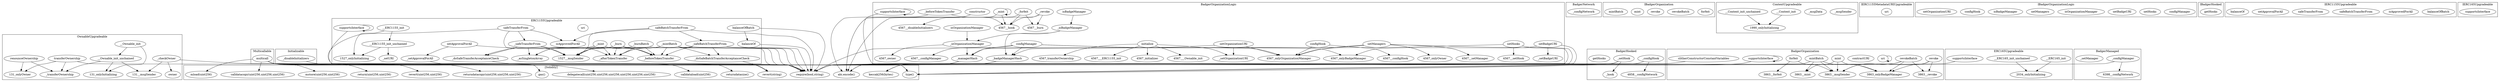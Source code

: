 strict digraph {
subgraph cluster_4567_BadgerOrganizationLogic {
label = "BadgerOrganizationLogic"
"4567_supportsInterface" [label="supportsInterface"]
"4567__setBadgeURI" [label="_setBadgeURI"]
"4567_setBadgeURI" [label="setBadgeURI"]
"4567_setManagers" [label="setManagers"]
"4567_setOrganizationURI" [label="setOrganizationURI"]
"4567__isOrganizationManager" [label="_isOrganizationManager"]
"4567__setOrganizationURI" [label="_setOrganizationURI"]
"4567__mint" [label="_mint"]
"4567__forfeit" [label="_forfeit"]
"4567__beforeTokenTransfer" [label="_beforeTokenTransfer"]
"4567_configHook" [label="configHook"]
"4567_initialize" [label="initialize"]
"4567_isOrganizationManager" [label="isOrganizationManager"]
"4567__isBadgeManager" [label="_isBadgeManager"]
"4567__badgeManagerHash" [label="_badgeManagerHash"]
"4567_setHooks" [label="setHooks"]
"4567_configManager" [label="configManager"]
"4567__revoke" [label="_revoke"]
"4567_isBadgeManager" [label="isBadgeManager"]
"4567__managerHash" [label="_managerHash"]
"4567_constructor" [label="constructor"]
"4567_isOrganizationManager" -> "4567__isOrganizationManager"
"4567_setBadgeURI" -> "4567_onlyBadgeManager"
"4567__isOrganizationManager" -> "4567__managerHash"
"4567__beforeTokenTransfer" -> "4567__hook"
"4567_setHooks" -> "4567__setHook"
"4567__mint" -> "4567__hook"
"4567_configManager" -> "4567__managerHash"
"4567__revoke" -> "4567__hook"
"4567_setManagers" -> "4567_onlyOrganizationManager"
"4567_configManager" -> "4567_onlyBadgeManager"
"4567_initialize" -> "4567_transferOwnership"
"4567_configManager" -> "4567__badgeManagerHash"
"4567_initialize" -> "4567_initializer"
"4567_initialize" -> "4567___ERC1155_init"
"4567_configHook" -> "4567_onlyOrganizationManager"
"4567__revoke" -> "4567__burn"
"4567__forfeit" -> "4567__hook"
"4567_setHooks" -> "4567_onlyOrganizationManager"
"4567_setOrganizationURI" -> "4567_onlyOrganizationManager"
"4567__isBadgeManager" -> "4567__isOrganizationManager"
"4567_supportsInterface" -> "4567_supportsInterface"
"4567_setManagers" -> "4567_onlyOwner"
"4567_setManagers" -> "4567__setManager"
"4567_initialize" -> "4567___Ownable_init"
"4567_isBadgeManager" -> "4567__isBadgeManager"
"4567_configHook" -> "4567__configHook"
"4567_setManagers" -> "4567__badgeManagerHash"
"4567_configManager" -> "4567_onlyOrganizationManager"
"4567_setBadgeURI" -> "4567__setBadgeURI"
"4567__isOrganizationManager" -> "4567_owner"
"4567_initialize" -> "4567__setOrganizationURI"
"4567__forfeit" -> "4567__burn"
"4567_configManager" -> "4567__configManager"
"4567_constructor" -> "4567__disableInitializers"
"4567__mint" -> "4567__mint"
"4567_setOrganizationURI" -> "4567__setOrganizationURI"
"4567__isBadgeManager" -> "4567__badgeManagerHash"
"4567_setManagers" -> "4567__managerHash"
}subgraph cluster_131_OwnableUpgradeable {
label = "OwnableUpgradeable"
"131__transferOwnership" [label="_transferOwnership"]
"131___Ownable_init" [label="__Ownable_init"]
"131_owner" [label="owner"]
"131_renounceOwnership" [label="renounceOwnership"]
"131__checkOwner" [label="_checkOwner"]
"131___Ownable_init_unchained" [label="__Ownable_init_unchained"]
"131_transferOwnership" [label="transferOwnership"]
"131_transferOwnership" -> "131_onlyOwner"
"131___Ownable_init_unchained" -> "131__transferOwnership"
"131_renounceOwnership" -> "131__transferOwnership"
"131__checkOwner" -> "131__msgSender"
"131___Ownable_init_unchained" -> "131__msgSender"
"131___Ownable_init_unchained" -> "131_onlyInitializing"
"131___Ownable_init" -> "131_onlyInitializing"
"131_transferOwnership" -> "131__transferOwnership"
"131___Ownable_init" -> "131___Ownable_init_unchained"
"131__checkOwner" -> "131_owner"
"131_renounceOwnership" -> "131_onlyOwner"
}subgraph cluster_3588_BadgerNetwork {
label = "BadgerNetwork"
"3588__configNetwork" [label="_configNetwork"]
}subgraph cluster_6212_IBadgerOrganization {
label = "IBadgerOrganization"
"6212_forfeit" [label="forfeit"]
"6212_revokeBatch" [label="revokeBatch"]
"6212_revoke" [label="revoke"]
"6212_mint" [label="mint"]
"6212_mintBatch" [label="mintBatch"]
}subgraph cluster_1990_ContextUpgradeable {
label = "ContextUpgradeable"
"1990__msgSender" [label="_msgSender"]
"1990__msgData" [label="_msgData"]
"1990___Context_init" [label="__Context_init"]
"1990___Context_init_unchained" [label="__Context_init_unchained"]
"1990___Context_init_unchained" -> "1990_onlyInitializing"
"1990___Context_init" -> "1990_onlyInitializing"
}subgraph cluster_4858_BadgerHooked {
label = "BadgerHooked"
"4858__setHook" [label="_setHook"]
"4858__configHook" [label="_configHook"]
"4858_getHooks" [label="getHooks"]
"4858__hook" [label="_hook"]
"4858__configHook" -> "4858__configNetwork"
"4858__setHook" -> "4858__hook"
}subgraph cluster_1705_IERC1155MetadataURIUpgradeable {
label = "IERC1155MetadataURIUpgradeable"
"1705_uri" [label="uri"]
}subgraph cluster_6698_Multicallable {
label = "Multicallable"
"6698_multicall" [label="multicall"]
}subgraph cluster_282_Initializable {
label = "Initializable"
"282__disableInitializers" [label="_disableInitializers"]
}subgraph cluster_3863_BadgerOrganization {
label = "BadgerOrganization"
"3863_slitherConstructorConstantVariables" [label="slitherConstructorConstantVariables"]
"3863_supportsInterface" [label="supportsInterface"]
"3863_uri" [label="uri"]
"3863_contractURI" [label="contractURI"]
"3863_revokeBatch" [label="revokeBatch"]
"3863_mintBatch" [label="mintBatch"]
"3863_revoke" [label="revoke"]
"3863_mint" [label="mint"]
"3863_forfeit" [label="forfeit"]
"3863_supportsInterface" -> "3863_supportsInterface"
"3863_mintBatch" -> "3863__mint"
"3863_revoke" -> "3863_onlyBadgeManager"
"3863_mintBatch" -> "3863__msgSender"
"3863_mintBatch" -> "3863_onlyBadgeManager"
"3863_revoke" -> "3863__revoke"
"3863_revokeBatch" -> "3863__msgSender"
"3863_mint" -> "3863__mint"
"3863_mint" -> "3863__msgSender"
"3863_revoke" -> "3863__msgSender"
"3863_forfeit" -> "3863__forfeit"
"3863_uri" -> "3863_uri"
"3863_mint" -> "3863_onlyBadgeManager"
"3863_forfeit" -> "3863__msgSender"
"3863_revokeBatch" -> "3863_onlyBadgeManager"
"3863_revokeBatch" -> "3863__revoke"
}subgraph cluster_6318_IBadgerOrganizationLogic {
label = "IBadgerOrganizationLogic"
"6318_configManager" [label="configManager"]
"6318_setHooks" [label="setHooks"]
"6318_setBadgeURI" [label="setBadgeURI"]
"6318_isOrganizationManager" [label="isOrganizationManager"]
"6318_setManagers" [label="setManagers"]
"6318_isBadgeManager" [label="isBadgeManager"]
"6318_configHook" [label="configHook"]
"6318_setOrganizationURI" [label="setOrganizationURI"]
}subgraph cluster_2034_ERC165Upgradeable {
label = "ERC165Upgradeable"
"2034___ERC165_init" [label="__ERC165_init"]
"2034_supportsInterface" [label="supportsInterface"]
"2034___ERC165_init_unchained" [label="__ERC165_init_unchained"]
"2034___ERC165_init_unchained" -> "2034_onlyInitializing"
"2034___ERC165_init" -> "2034_onlyInitializing"
}subgraph cluster_6134_IBadgerHooked {
label = "IBadgerHooked"
"6134_getHooks" [label="getHooks"]
}subgraph cluster_1527_ERC1155Upgradeable {
label = "ERC1155Upgradeable"
"1527__burn" [label="_burn"]
"1527__setURI" [label="_setURI"]
"1527__mintBatch" [label="_mintBatch"]
"1527__mint" [label="_mint"]
"1527___ERC1155_init" [label="__ERC1155_init"]
"1527__safeBatchTransferFrom" [label="_safeBatchTransferFrom"]
"1527___ERC1155_init_unchained" [label="__ERC1155_init_unchained"]
"1527__asSingletonArray" [label="_asSingletonArray"]
"1527_safeBatchTransferFrom" [label="safeBatchTransferFrom"]
"1527__beforeTokenTransfer" [label="_beforeTokenTransfer"]
"1527_isApprovedForAll" [label="isApprovedForAll"]
"1527__setApprovalForAll" [label="_setApprovalForAll"]
"1527__safeTransferFrom" [label="_safeTransferFrom"]
"1527_uri" [label="uri"]
"1527_balanceOf" [label="balanceOf"]
"1527__doSafeBatchTransferAcceptanceCheck" [label="_doSafeBatchTransferAcceptanceCheck"]
"1527__doSafeTransferAcceptanceCheck" [label="_doSafeTransferAcceptanceCheck"]
"1527__afterTokenTransfer" [label="_afterTokenTransfer"]
"1527_setApprovalForAll" [label="setApprovalForAll"]
"1527_supportsInterface" [label="supportsInterface"]
"1527_safeTransferFrom" [label="safeTransferFrom"]
"1527_balanceOfBatch" [label="balanceOfBatch"]
"1527__burnBatch" [label="_burnBatch"]
"1527_safeBatchTransferFrom" -> "1527__msgSender"
"1527___ERC1155_init_unchained" -> "1527_onlyInitializing"
"1527_safeTransferFrom" -> "1527__msgSender"
"1527___ERC1155_init_unchained" -> "1527__setURI"
"1527__mint" -> "1527__msgSender"
"1527__safeBatchTransferFrom" -> "1527__beforeTokenTransfer"
"1527__safeBatchTransferFrom" -> "1527__afterTokenTransfer"
"1527__burnBatch" -> "1527__msgSender"
"1527__mintBatch" -> "1527__msgSender"
"1527__mintBatch" -> "1527__afterTokenTransfer"
"1527___ERC1155_init" -> "1527_onlyInitializing"
"1527__burn" -> "1527__afterTokenTransfer"
"1527__mintBatch" -> "1527__beforeTokenTransfer"
"1527__safeTransferFrom" -> "1527__beforeTokenTransfer"
"1527__burn" -> "1527__msgSender"
"1527___ERC1155_init" -> "1527___ERC1155_init_unchained"
"1527__safeTransferFrom" -> "1527__afterTokenTransfer"
"1527_safeBatchTransferFrom" -> "1527__safeBatchTransferFrom"
"1527__safeTransferFrom" -> "1527__msgSender"
"1527__burnBatch" -> "1527__afterTokenTransfer"
"1527_balanceOfBatch" -> "1527_balanceOf"
"1527__burnBatch" -> "1527__beforeTokenTransfer"
"1527_setApprovalForAll" -> "1527__msgSender"
"1527__safeBatchTransferFrom" -> "1527__doSafeBatchTransferAcceptanceCheck"
"1527__burn" -> "1527__asSingletonArray"
"1527_setApprovalForAll" -> "1527__setApprovalForAll"
"1527__mint" -> "1527__afterTokenTransfer"
"1527_safeTransferFrom" -> "1527__safeTransferFrom"
"1527__safeTransferFrom" -> "1527__asSingletonArray"
"1527__mint" -> "1527__doSafeTransferAcceptanceCheck"
"1527__mint" -> "1527__beforeTokenTransfer"
"1527_supportsInterface" -> "1527_supportsInterface"
"1527__safeTransferFrom" -> "1527__doSafeTransferAcceptanceCheck"
"1527_safeBatchTransferFrom" -> "1527_isApprovedForAll"
"1527__mintBatch" -> "1527__doSafeBatchTransferAcceptanceCheck"
"1527__mint" -> "1527__asSingletonArray"
"1527_safeTransferFrom" -> "1527_isApprovedForAll"
"1527__burn" -> "1527__beforeTokenTransfer"
"1527__safeBatchTransferFrom" -> "1527__msgSender"
}subgraph cluster_1690_IERC1155Upgradeable {
label = "IERC1155Upgradeable"
"1690_balanceOfBatch" [label="balanceOfBatch"]
"1690_isApprovedForAll" [label="isApprovedForAll"]
"1690_safeBatchTransferFrom" [label="safeBatchTransferFrom"]
"1690_safeTransferFrom" [label="safeTransferFrom"]
"1690_setApprovalForAll" [label="setApprovalForAll"]
"1690_balanceOf" [label="balanceOf"]
}subgraph cluster_6398_BadgerManaged {
label = "BadgerManaged"
"6398__configManager" [label="_configManager"]
"6398__setManager" [label="_setManager"]
"6398__configManager" -> "6398__configNetwork"
}subgraph cluster_2046_IERC165Upgradeable {
label = "IERC165Upgradeable"
"2046_supportsInterface" [label="supportsInterface"]
}subgraph cluster_solidity {
label = "[Solidity]"
"mstore(uint256,uint256)" 
"calldatacopy(uint256,uint256,uint256)" 
"mload(uint256)" 
"returndatasize()" 
"calldataload(uint256)" 
"delegatecall(uint256,uint256,uint256,uint256,uint256,uint256)" 
"require(bool,string)" 
"keccak256(bytes)" 
"revert(uint256,uint256)" 
"return(uint256,uint256)" 
"abi.encode()" 
"returndatacopy(uint256,uint256,uint256)" 
"type()" 
"gas()" 
"revert(string)" 
"1527__doSafeBatchTransferAcceptanceCheck" -> "revert(string)"
"1527_supportsInterface" -> "type()"
"1527__burnBatch" -> "require(bool,string)"
"6698_multicall" -> "revert(uint256,uint256)"
"4567__forfeit" -> "abi.encode()"
"4567__beforeTokenTransfer" -> "abi.encode()"
"1527_safeBatchTransferFrom" -> "require(bool,string)"
"6698_multicall" -> "returndatacopy(uint256,uint256,uint256)"
"4567__managerHash" -> "keccak256(bytes)"
"1527__mint" -> "require(bool,string)"
"1527__safeTransferFrom" -> "require(bool,string)"
"2034_supportsInterface" -> "type()"
"1527_safeTransferFrom" -> "require(bool,string)"
"4567_setBadgeURI" -> "require(bool,string)"
"3863_revokeBatch" -> "require(bool,string)"
"6698_multicall" -> "mstore(uint256,uint256)"
"131__checkOwner" -> "require(bool,string)"
"3863_mintBatch" -> "require(bool,string)"
"282__disableInitializers" -> "require(bool,string)"
"3863_slitherConstructorConstantVariables" -> "keccak256(bytes)"
"4567__badgeManagerHash" -> "abi.encode()"
"4858__configHook" -> "require(bool,string)"
"4858__setHook" -> "abi.encode()"
"6698_multicall" -> "calldataload(uint256)"
"1527__setApprovalForAll" -> "require(bool,string)"
"6698_multicall" -> "return(uint256,uint256)"
"4858__setHook" -> "type()"
"6698_multicall" -> "gas()"
"4567__managerHash" -> "abi.encode()"
"6698_multicall" -> "calldatacopy(uint256,uint256,uint256)"
"1527__safeBatchTransferFrom" -> "require(bool,string)"
"4858__setHook" -> "require(bool,string)"
"4567_setHooks" -> "require(bool,string)"
"4567__revoke" -> "abi.encode()"
"4567__badgeManagerHash" -> "keccak256(bytes)"
"6698_multicall" -> "returndatasize()"
"1527_balanceOf" -> "require(bool,string)"
"1527_balanceOfBatch" -> "require(bool,string)"
"131_transferOwnership" -> "require(bool,string)"
"6698_multicall" -> "mload(uint256)"
"4567__mint" -> "abi.encode()"
"3863_supportsInterface" -> "type()"
"1527__mintBatch" -> "require(bool,string)"
"1527__burn" -> "require(bool,string)"
"1527__doSafeTransferAcceptanceCheck" -> "revert(string)"
"4567_supportsInterface" -> "type()"
"4567_setManagers" -> "require(bool,string)"
"6698_multicall" -> "delegatecall(uint256,uint256,uint256,uint256,uint256,uint256)"
"4567_setOrganizationURI" -> "require(bool,string)"
"6398__configManager" -> "require(bool,string)"
}
}